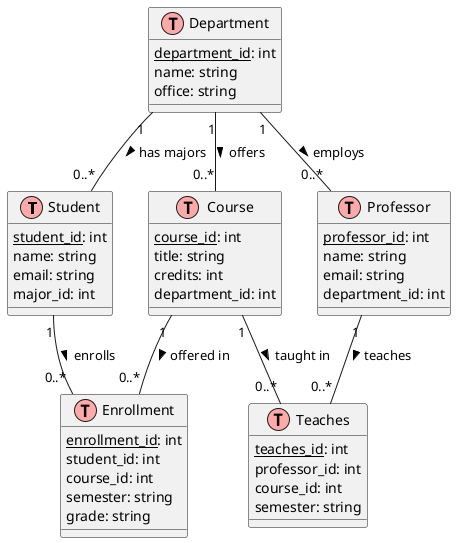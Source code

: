 @startuml

!define table(x) class x << (T,#FFAAAA) >>
!define primaryKey(x) <u>x</u>

' Entity Definitions
table(Student) {
  primaryKey(student_id): int
  name: string
  email: string
  major_id: int
}

table(Professor) {
  primaryKey(professor_id): int
  name: string
  email: string
  department_id: int
}

table(Course) {
  primaryKey(course_id): int
  title: string
  credits: int
  department_id: int
}

table(Department) {
  primaryKey(department_id): int
  name: string
  office: string
}

table(Enrollment) {
  primaryKey(enrollment_id): int
  student_id: int
  course_id: int
  semester: string
  grade: string
}

table(Teaches) {
  primaryKey(teaches_id): int
  professor_id: int
  course_id: int
  semester: string
}

' Relationships
Student "1" -- "0..*" Enrollment : enrolls >
Course "1" -- "0..*" Enrollment : offered in >

Professor "1" -- "0..*" Teaches : teaches >
Course "1" -- "0..*" Teaches : taught in >

Department "1" -- "0..*" Student : has majors >
Department "1" -- "0..*" Professor : employs >
Department "1" -- "0..*" Course : offers >

@enduml
